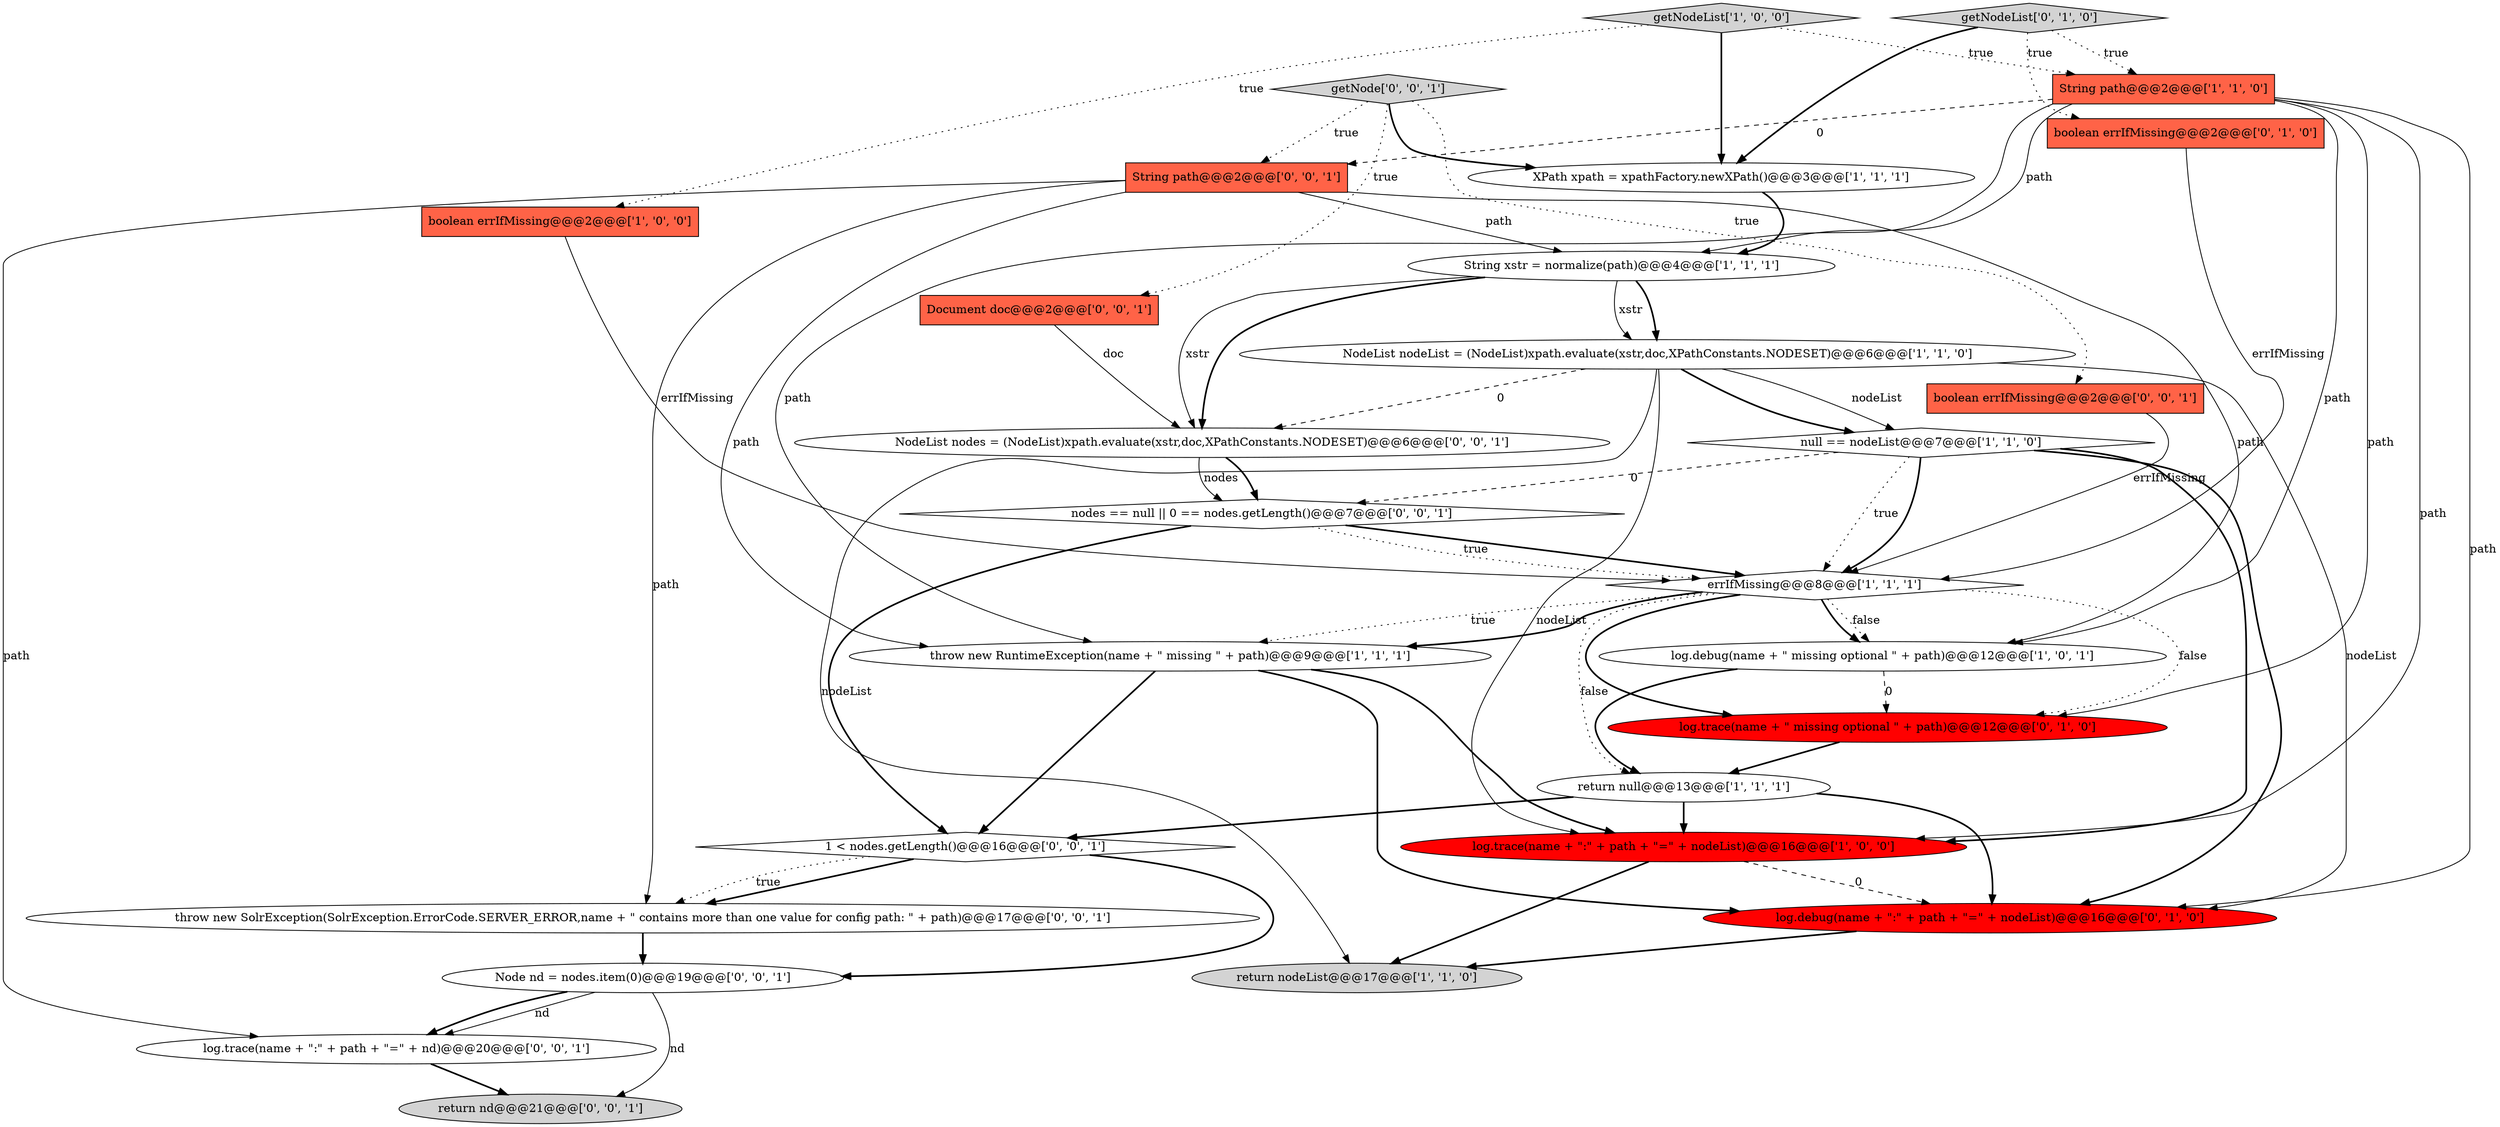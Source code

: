 digraph {
24 [style = filled, label = "1 < nodes.getLength()@@@16@@@['0', '0', '1']", fillcolor = white, shape = diamond image = "AAA0AAABBB3BBB"];
25 [style = filled, label = "nodes == null || 0 == nodes.getLength()@@@7@@@['0', '0', '1']", fillcolor = white, shape = diamond image = "AAA0AAABBB3BBB"];
16 [style = filled, label = "getNodeList['0', '1', '0']", fillcolor = lightgray, shape = diamond image = "AAA0AAABBB2BBB"];
5 [style = filled, label = "null == nodeList@@@7@@@['1', '1', '0']", fillcolor = white, shape = diamond image = "AAA0AAABBB1BBB"];
9 [style = filled, label = "NodeList nodeList = (NodeList)xpath.evaluate(xstr,doc,XPathConstants.NODESET)@@@6@@@['1', '1', '0']", fillcolor = white, shape = ellipse image = "AAA0AAABBB1BBB"];
7 [style = filled, label = "log.debug(name + \" missing optional \" + path)@@@12@@@['1', '0', '1']", fillcolor = white, shape = ellipse image = "AAA0AAABBB1BBB"];
4 [style = filled, label = "XPath xpath = xpathFactory.newXPath()@@@3@@@['1', '1', '1']", fillcolor = white, shape = ellipse image = "AAA0AAABBB1BBB"];
20 [style = filled, label = "log.trace(name + \":\" + path + \"=\" + nd)@@@20@@@['0', '0', '1']", fillcolor = white, shape = ellipse image = "AAA0AAABBB3BBB"];
23 [style = filled, label = "Document doc@@@2@@@['0', '0', '1']", fillcolor = tomato, shape = box image = "AAA0AAABBB3BBB"];
13 [style = filled, label = "boolean errIfMissing@@@2@@@['0', '1', '0']", fillcolor = tomato, shape = box image = "AAA0AAABBB2BBB"];
8 [style = filled, label = "throw new RuntimeException(name + \" missing \" + path)@@@9@@@['1', '1', '1']", fillcolor = white, shape = ellipse image = "AAA0AAABBB1BBB"];
19 [style = filled, label = "throw new SolrException(SolrException.ErrorCode.SERVER_ERROR,name + \" contains more than one value for config path: \" + path)@@@17@@@['0', '0', '1']", fillcolor = white, shape = ellipse image = "AAA0AAABBB3BBB"];
26 [style = filled, label = "NodeList nodes = (NodeList)xpath.evaluate(xstr,doc,XPathConstants.NODESET)@@@6@@@['0', '0', '1']", fillcolor = white, shape = ellipse image = "AAA0AAABBB3BBB"];
18 [style = filled, label = "boolean errIfMissing@@@2@@@['0', '0', '1']", fillcolor = tomato, shape = box image = "AAA0AAABBB3BBB"];
22 [style = filled, label = "return nd@@@21@@@['0', '0', '1']", fillcolor = lightgray, shape = ellipse image = "AAA0AAABBB3BBB"];
0 [style = filled, label = "boolean errIfMissing@@@2@@@['1', '0', '0']", fillcolor = tomato, shape = box image = "AAA0AAABBB1BBB"];
3 [style = filled, label = "return null@@@13@@@['1', '1', '1']", fillcolor = white, shape = ellipse image = "AAA0AAABBB1BBB"];
17 [style = filled, label = "Node nd = nodes.item(0)@@@19@@@['0', '0', '1']", fillcolor = white, shape = ellipse image = "AAA0AAABBB3BBB"];
2 [style = filled, label = "String path@@@2@@@['1', '1', '0']", fillcolor = tomato, shape = box image = "AAA0AAABBB1BBB"];
27 [style = filled, label = "String path@@@2@@@['0', '0', '1']", fillcolor = tomato, shape = box image = "AAA0AAABBB3BBB"];
14 [style = filled, label = "log.debug(name + \":\" + path + \"=\" + nodeList)@@@16@@@['0', '1', '0']", fillcolor = red, shape = ellipse image = "AAA1AAABBB2BBB"];
12 [style = filled, label = "errIfMissing@@@8@@@['1', '1', '1']", fillcolor = white, shape = diamond image = "AAA0AAABBB1BBB"];
6 [style = filled, label = "return nodeList@@@17@@@['1', '1', '0']", fillcolor = lightgray, shape = ellipse image = "AAA0AAABBB1BBB"];
21 [style = filled, label = "getNode['0', '0', '1']", fillcolor = lightgray, shape = diamond image = "AAA0AAABBB3BBB"];
10 [style = filled, label = "log.trace(name + \":\" + path + \"=\" + nodeList)@@@16@@@['1', '0', '0']", fillcolor = red, shape = ellipse image = "AAA1AAABBB1BBB"];
15 [style = filled, label = "log.trace(name + \" missing optional \" + path)@@@12@@@['0', '1', '0']", fillcolor = red, shape = ellipse image = "AAA1AAABBB2BBB"];
1 [style = filled, label = "String xstr = normalize(path)@@@4@@@['1', '1', '1']", fillcolor = white, shape = ellipse image = "AAA0AAABBB1BBB"];
11 [style = filled, label = "getNodeList['1', '0', '0']", fillcolor = lightgray, shape = diamond image = "AAA0AAABBB1BBB"];
5->10 [style = bold, label=""];
8->10 [style = bold, label=""];
24->19 [style = bold, label=""];
16->2 [style = dotted, label="true"];
12->7 [style = dotted, label="false"];
16->13 [style = dotted, label="true"];
3->24 [style = bold, label=""];
17->22 [style = solid, label="nd"];
2->15 [style = solid, label="path"];
12->8 [style = dotted, label="true"];
2->10 [style = solid, label="path"];
21->18 [style = dotted, label="true"];
17->20 [style = solid, label="nd"];
18->12 [style = solid, label="errIfMissing"];
11->4 [style = bold, label=""];
3->14 [style = bold, label=""];
12->15 [style = bold, label=""];
26->25 [style = bold, label=""];
12->15 [style = dotted, label="false"];
2->27 [style = dashed, label="0"];
8->14 [style = bold, label=""];
21->27 [style = dotted, label="true"];
25->12 [style = dotted, label="true"];
27->8 [style = solid, label="path"];
5->25 [style = dashed, label="0"];
19->17 [style = bold, label=""];
26->25 [style = solid, label="nodes"];
5->14 [style = bold, label=""];
5->12 [style = dotted, label="true"];
1->26 [style = bold, label=""];
2->8 [style = solid, label="path"];
15->3 [style = bold, label=""];
10->6 [style = bold, label=""];
12->7 [style = bold, label=""];
0->12 [style = solid, label="errIfMissing"];
1->9 [style = bold, label=""];
7->3 [style = bold, label=""];
20->22 [style = bold, label=""];
9->10 [style = solid, label="nodeList"];
9->14 [style = solid, label="nodeList"];
3->10 [style = bold, label=""];
25->24 [style = bold, label=""];
9->5 [style = solid, label="nodeList"];
11->2 [style = dotted, label="true"];
1->9 [style = solid, label="xstr"];
2->14 [style = solid, label="path"];
27->1 [style = solid, label="path"];
9->6 [style = solid, label="nodeList"];
5->12 [style = bold, label=""];
25->12 [style = bold, label=""];
1->26 [style = solid, label="xstr"];
12->8 [style = bold, label=""];
21->23 [style = dotted, label="true"];
11->0 [style = dotted, label="true"];
9->26 [style = dashed, label="0"];
24->17 [style = bold, label=""];
27->20 [style = solid, label="path"];
13->12 [style = solid, label="errIfMissing"];
7->15 [style = dashed, label="0"];
2->1 [style = solid, label="path"];
9->5 [style = bold, label=""];
12->3 [style = dotted, label="false"];
24->19 [style = dotted, label="true"];
17->20 [style = bold, label=""];
4->1 [style = bold, label=""];
21->4 [style = bold, label=""];
16->4 [style = bold, label=""];
27->7 [style = solid, label="path"];
27->19 [style = solid, label="path"];
2->7 [style = solid, label="path"];
14->6 [style = bold, label=""];
10->14 [style = dashed, label="0"];
23->26 [style = solid, label="doc"];
8->24 [style = bold, label=""];
}
